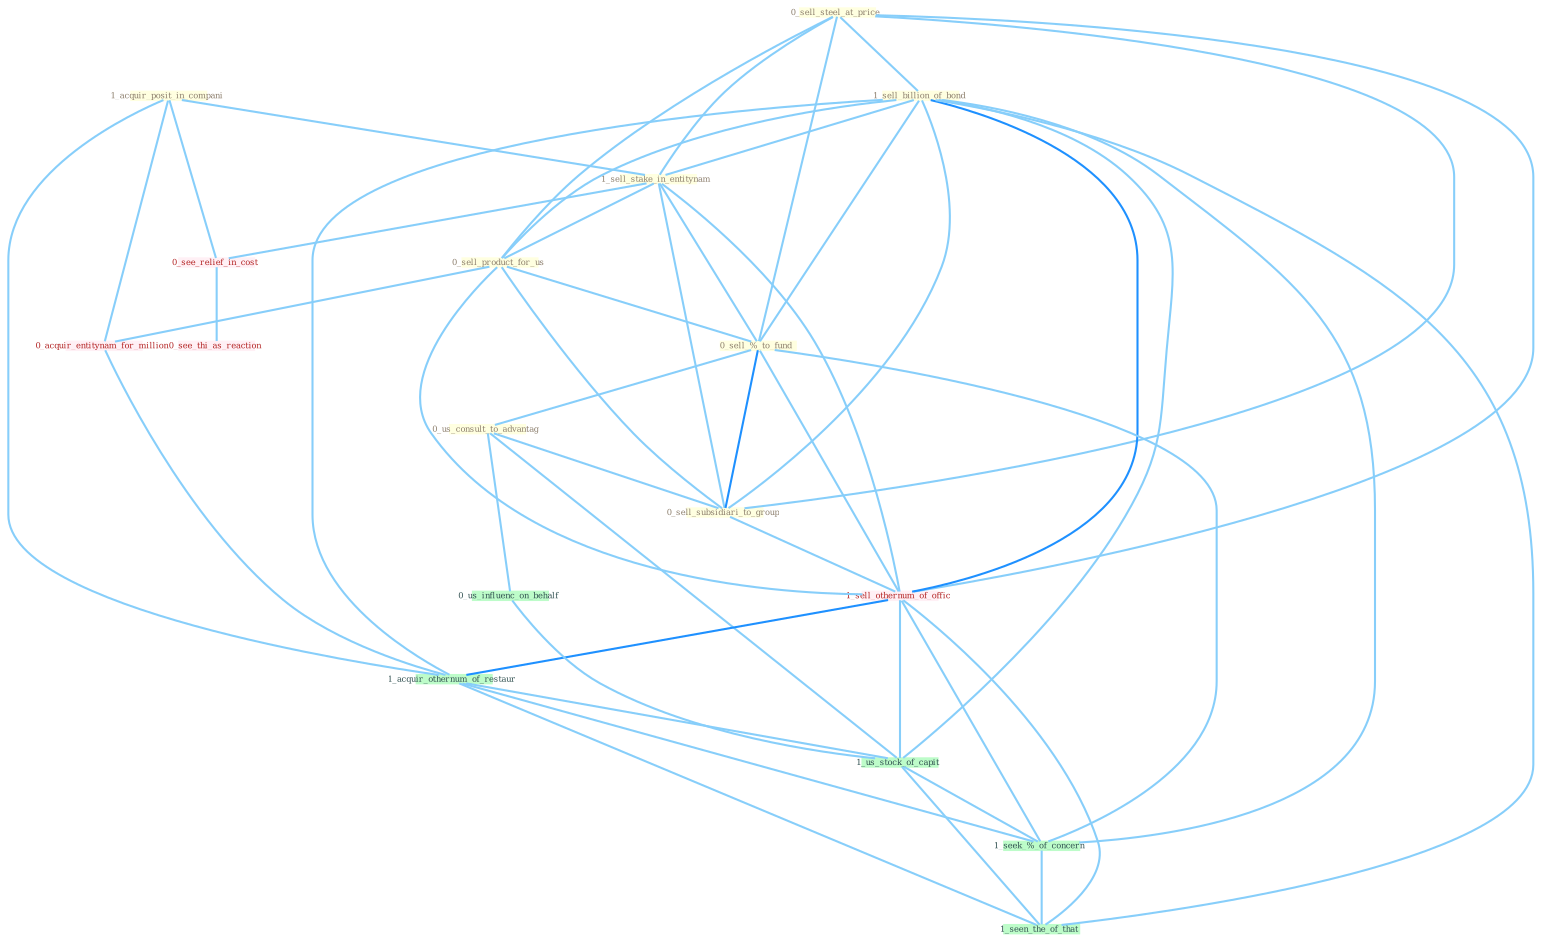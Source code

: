 Graph G{ 
    node
    [shape=polygon,style=filled,width=.5,height=.06,color="#BDFCC9",fixedsize=true,fontsize=4,
    fontcolor="#2f4f4f"];
    {node
    [color="#ffffe0", fontcolor="#8b7d6b"] "0_sell_steel_at_price " "1_acquir_posit_in_compani " "1_sell_billion_of_bond " "1_sell_stake_in_entitynam " "0_sell_product_for_us " "0_sell_%_to_fund " "0_us_consult_to_advantag " "0_sell_subsidiari_to_group "}
{node [color="#fff0f5", fontcolor="#b22222"] "0_acquir_entitynam_for_million " "1_sell_othernum_of_offic " "0_see_relief_in_cost " "0_see_thi_as_reaction "}
edge [color="#B0E2FF"];

	"0_sell_steel_at_price " -- "1_sell_billion_of_bond " [w="1", color="#87cefa" ];
	"0_sell_steel_at_price " -- "1_sell_stake_in_entitynam " [w="1", color="#87cefa" ];
	"0_sell_steel_at_price " -- "0_sell_product_for_us " [w="1", color="#87cefa" ];
	"0_sell_steel_at_price " -- "0_sell_%_to_fund " [w="1", color="#87cefa" ];
	"0_sell_steel_at_price " -- "0_sell_subsidiari_to_group " [w="1", color="#87cefa" ];
	"0_sell_steel_at_price " -- "1_sell_othernum_of_offic " [w="1", color="#87cefa" ];
	"1_acquir_posit_in_compani " -- "1_sell_stake_in_entitynam " [w="1", color="#87cefa" ];
	"1_acquir_posit_in_compani " -- "0_acquir_entitynam_for_million " [w="1", color="#87cefa" ];
	"1_acquir_posit_in_compani " -- "0_see_relief_in_cost " [w="1", color="#87cefa" ];
	"1_acquir_posit_in_compani " -- "1_acquir_othernum_of_restaur " [w="1", color="#87cefa" ];
	"1_sell_billion_of_bond " -- "1_sell_stake_in_entitynam " [w="1", color="#87cefa" ];
	"1_sell_billion_of_bond " -- "0_sell_product_for_us " [w="1", color="#87cefa" ];
	"1_sell_billion_of_bond " -- "0_sell_%_to_fund " [w="1", color="#87cefa" ];
	"1_sell_billion_of_bond " -- "0_sell_subsidiari_to_group " [w="1", color="#87cefa" ];
	"1_sell_billion_of_bond " -- "1_sell_othernum_of_offic " [w="2", color="#1e90ff" , len=0.8];
	"1_sell_billion_of_bond " -- "1_acquir_othernum_of_restaur " [w="1", color="#87cefa" ];
	"1_sell_billion_of_bond " -- "1_us_stock_of_capit " [w="1", color="#87cefa" ];
	"1_sell_billion_of_bond " -- "1_seek_%_of_concern " [w="1", color="#87cefa" ];
	"1_sell_billion_of_bond " -- "1_seen_the_of_that " [w="1", color="#87cefa" ];
	"1_sell_stake_in_entitynam " -- "0_sell_product_for_us " [w="1", color="#87cefa" ];
	"1_sell_stake_in_entitynam " -- "0_sell_%_to_fund " [w="1", color="#87cefa" ];
	"1_sell_stake_in_entitynam " -- "0_sell_subsidiari_to_group " [w="1", color="#87cefa" ];
	"1_sell_stake_in_entitynam " -- "1_sell_othernum_of_offic " [w="1", color="#87cefa" ];
	"1_sell_stake_in_entitynam " -- "0_see_relief_in_cost " [w="1", color="#87cefa" ];
	"0_sell_product_for_us " -- "0_sell_%_to_fund " [w="1", color="#87cefa" ];
	"0_sell_product_for_us " -- "0_sell_subsidiari_to_group " [w="1", color="#87cefa" ];
	"0_sell_product_for_us " -- "0_acquir_entitynam_for_million " [w="1", color="#87cefa" ];
	"0_sell_product_for_us " -- "1_sell_othernum_of_offic " [w="1", color="#87cefa" ];
	"0_sell_%_to_fund " -- "0_us_consult_to_advantag " [w="1", color="#87cefa" ];
	"0_sell_%_to_fund " -- "0_sell_subsidiari_to_group " [w="2", color="#1e90ff" , len=0.8];
	"0_sell_%_to_fund " -- "1_sell_othernum_of_offic " [w="1", color="#87cefa" ];
	"0_sell_%_to_fund " -- "1_seek_%_of_concern " [w="1", color="#87cefa" ];
	"0_us_consult_to_advantag " -- "0_sell_subsidiari_to_group " [w="1", color="#87cefa" ];
	"0_us_consult_to_advantag " -- "0_us_influenc_on_behalf " [w="1", color="#87cefa" ];
	"0_us_consult_to_advantag " -- "1_us_stock_of_capit " [w="1", color="#87cefa" ];
	"0_sell_subsidiari_to_group " -- "1_sell_othernum_of_offic " [w="1", color="#87cefa" ];
	"0_acquir_entitynam_for_million " -- "1_acquir_othernum_of_restaur " [w="1", color="#87cefa" ];
	"1_sell_othernum_of_offic " -- "1_acquir_othernum_of_restaur " [w="2", color="#1e90ff" , len=0.8];
	"1_sell_othernum_of_offic " -- "1_us_stock_of_capit " [w="1", color="#87cefa" ];
	"1_sell_othernum_of_offic " -- "1_seek_%_of_concern " [w="1", color="#87cefa" ];
	"1_sell_othernum_of_offic " -- "1_seen_the_of_that " [w="1", color="#87cefa" ];
	"0_us_influenc_on_behalf " -- "1_us_stock_of_capit " [w="1", color="#87cefa" ];
	"0_see_relief_in_cost " -- "0_see_thi_as_reaction " [w="1", color="#87cefa" ];
	"1_acquir_othernum_of_restaur " -- "1_us_stock_of_capit " [w="1", color="#87cefa" ];
	"1_acquir_othernum_of_restaur " -- "1_seek_%_of_concern " [w="1", color="#87cefa" ];
	"1_acquir_othernum_of_restaur " -- "1_seen_the_of_that " [w="1", color="#87cefa" ];
	"1_us_stock_of_capit " -- "1_seek_%_of_concern " [w="1", color="#87cefa" ];
	"1_us_stock_of_capit " -- "1_seen_the_of_that " [w="1", color="#87cefa" ];
	"1_seek_%_of_concern " -- "1_seen_the_of_that " [w="1", color="#87cefa" ];
}